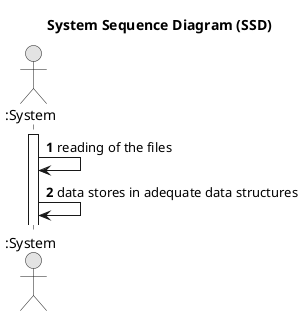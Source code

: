 @startuml
skinparam monochrome true
skinparam packageStyle rectangle
skinparam shadowing false

title System Sequence Diagram (SSD)

autonumber


Actor ":System" as System

activate System
System -> System : reading of the files
System -> System : data stores in adequate data structures



@enduml